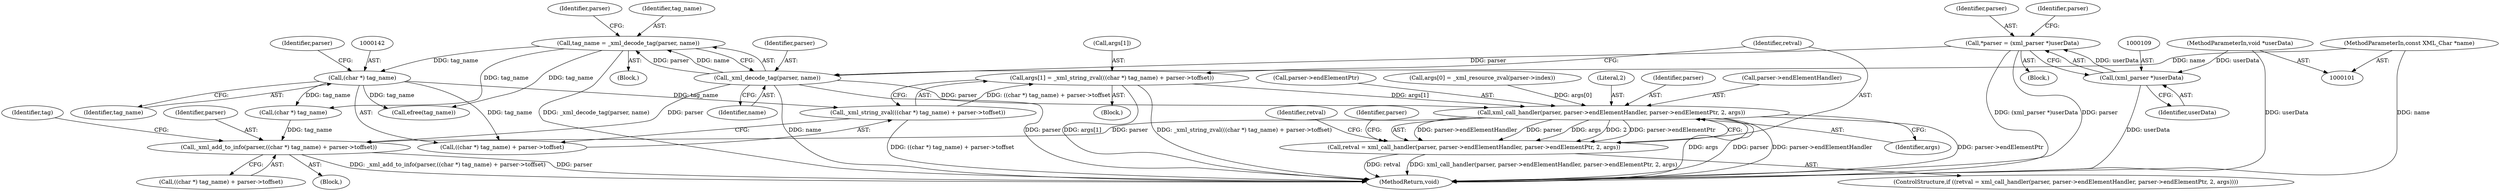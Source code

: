 digraph "0_php_dccda88f27a084bcbbb30198ace12b4e7ae961cc_5@array" {
"1000135" [label="(Call,args[1] = _xml_string_zval(((char *) tag_name) + parser->toffset))"];
"1000139" [label="(Call,_xml_string_zval(((char *) tag_name) + parser->toffset))"];
"1000141" [label="(Call,(char *) tag_name)"];
"1000117" [label="(Call,tag_name = _xml_decode_tag(parser, name))"];
"1000119" [label="(Call,_xml_decode_tag(parser, name))"];
"1000106" [label="(Call,*parser = (xml_parser *)userData)"];
"1000108" [label="(Call,(xml_parser *)userData)"];
"1000102" [label="(MethodParameterIn,void *userData)"];
"1000103" [label="(MethodParameterIn,const XML_Char *name)"];
"1000150" [label="(Call,xml_call_handler(parser, parser->endElementHandler, parser->endElementPtr, 2, args))"];
"1000148" [label="(Call,retval = xml_call_handler(parser, parser->endElementHandler, parser->endElementPtr, 2, args))"];
"1000189" [label="(Call,_xml_add_to_info(parser,((char *) tag_name) + parser->toffset))"];
"1000136" [label="(Call,args[1])"];
"1000147" [label="(ControlStructure,if ((retval = xml_call_handler(parser, parser->endElementHandler, parser->endElementPtr, 2, args))))"];
"1000155" [label="(Call,parser->endElementPtr)"];
"1000120" [label="(Identifier,parser)"];
"1000103" [label="(MethodParameterIn,const XML_Char *name)"];
"1000190" [label="(Identifier,parser)"];
"1000127" [label="(Call,args[0] = _xml_resource_zval(parser->index))"];
"1000191" [label="(Call,((char *) tag_name) + parser->toffset)"];
"1000145" [label="(Identifier,parser)"];
"1000262" [label="(MethodReturn,void)"];
"1000108" [label="(Call,(xml_parser *)userData)"];
"1000158" [label="(Literal,2)"];
"1000149" [label="(Identifier,retval)"];
"1000151" [label="(Identifier,parser)"];
"1000126" [label="(Block,)"];
"1000192" [label="(Call,(char *) tag_name)"];
"1000159" [label="(Identifier,args)"];
"1000148" [label="(Call,retval = xml_call_handler(parser, parser->endElementHandler, parser->endElementPtr, 2, args))"];
"1000143" [label="(Identifier,tag_name)"];
"1000235" [label="(Call,efree(tag_name))"];
"1000102" [label="(MethodParameterIn,void *userData)"];
"1000189" [label="(Call,_xml_add_to_info(parser,((char *) tag_name) + parser->toffset))"];
"1000166" [label="(Identifier,parser)"];
"1000184" [label="(Block,)"];
"1000106" [label="(Call,*parser = (xml_parser *)userData)"];
"1000150" [label="(Call,xml_call_handler(parser, parser->endElementHandler, parser->endElementPtr, 2, args))"];
"1000135" [label="(Call,args[1] = _xml_string_zval(((char *) tag_name) + parser->toffset))"];
"1000139" [label="(Call,_xml_string_zval(((char *) tag_name) + parser->toffset))"];
"1000199" [label="(Identifier,tag)"];
"1000163" [label="(Identifier,retval)"];
"1000119" [label="(Call,_xml_decode_tag(parser, name))"];
"1000124" [label="(Identifier,parser)"];
"1000107" [label="(Identifier,parser)"];
"1000110" [label="(Identifier,userData)"];
"1000113" [label="(Identifier,parser)"];
"1000117" [label="(Call,tag_name = _xml_decode_tag(parser, name))"];
"1000104" [label="(Block,)"];
"1000140" [label="(Call,((char *) tag_name) + parser->toffset)"];
"1000121" [label="(Identifier,name)"];
"1000141" [label="(Call,(char *) tag_name)"];
"1000152" [label="(Call,parser->endElementHandler)"];
"1000114" [label="(Block,)"];
"1000118" [label="(Identifier,tag_name)"];
"1000135" -> "1000126"  [label="AST: "];
"1000135" -> "1000139"  [label="CFG: "];
"1000136" -> "1000135"  [label="AST: "];
"1000139" -> "1000135"  [label="AST: "];
"1000149" -> "1000135"  [label="CFG: "];
"1000135" -> "1000262"  [label="DDG: _xml_string_zval(((char *) tag_name) + parser->toffset)"];
"1000135" -> "1000262"  [label="DDG: args[1]"];
"1000139" -> "1000135"  [label="DDG: ((char *) tag_name) + parser->toffset"];
"1000135" -> "1000150"  [label="DDG: args[1]"];
"1000139" -> "1000140"  [label="CFG: "];
"1000140" -> "1000139"  [label="AST: "];
"1000139" -> "1000262"  [label="DDG: ((char *) tag_name) + parser->toffset"];
"1000141" -> "1000139"  [label="DDG: tag_name"];
"1000141" -> "1000140"  [label="AST: "];
"1000141" -> "1000143"  [label="CFG: "];
"1000142" -> "1000141"  [label="AST: "];
"1000143" -> "1000141"  [label="AST: "];
"1000145" -> "1000141"  [label="CFG: "];
"1000141" -> "1000140"  [label="DDG: tag_name"];
"1000117" -> "1000141"  [label="DDG: tag_name"];
"1000141" -> "1000192"  [label="DDG: tag_name"];
"1000141" -> "1000235"  [label="DDG: tag_name"];
"1000117" -> "1000114"  [label="AST: "];
"1000117" -> "1000119"  [label="CFG: "];
"1000118" -> "1000117"  [label="AST: "];
"1000119" -> "1000117"  [label="AST: "];
"1000124" -> "1000117"  [label="CFG: "];
"1000117" -> "1000262"  [label="DDG: _xml_decode_tag(parser, name)"];
"1000119" -> "1000117"  [label="DDG: parser"];
"1000119" -> "1000117"  [label="DDG: name"];
"1000117" -> "1000192"  [label="DDG: tag_name"];
"1000117" -> "1000235"  [label="DDG: tag_name"];
"1000119" -> "1000121"  [label="CFG: "];
"1000120" -> "1000119"  [label="AST: "];
"1000121" -> "1000119"  [label="AST: "];
"1000119" -> "1000262"  [label="DDG: name"];
"1000119" -> "1000262"  [label="DDG: parser"];
"1000106" -> "1000119"  [label="DDG: parser"];
"1000103" -> "1000119"  [label="DDG: name"];
"1000119" -> "1000150"  [label="DDG: parser"];
"1000119" -> "1000189"  [label="DDG: parser"];
"1000106" -> "1000104"  [label="AST: "];
"1000106" -> "1000108"  [label="CFG: "];
"1000107" -> "1000106"  [label="AST: "];
"1000108" -> "1000106"  [label="AST: "];
"1000113" -> "1000106"  [label="CFG: "];
"1000106" -> "1000262"  [label="DDG: (xml_parser *)userData"];
"1000106" -> "1000262"  [label="DDG: parser"];
"1000108" -> "1000106"  [label="DDG: userData"];
"1000108" -> "1000110"  [label="CFG: "];
"1000109" -> "1000108"  [label="AST: "];
"1000110" -> "1000108"  [label="AST: "];
"1000108" -> "1000262"  [label="DDG: userData"];
"1000102" -> "1000108"  [label="DDG: userData"];
"1000102" -> "1000101"  [label="AST: "];
"1000102" -> "1000262"  [label="DDG: userData"];
"1000103" -> "1000101"  [label="AST: "];
"1000103" -> "1000262"  [label="DDG: name"];
"1000150" -> "1000148"  [label="AST: "];
"1000150" -> "1000159"  [label="CFG: "];
"1000151" -> "1000150"  [label="AST: "];
"1000152" -> "1000150"  [label="AST: "];
"1000155" -> "1000150"  [label="AST: "];
"1000158" -> "1000150"  [label="AST: "];
"1000159" -> "1000150"  [label="AST: "];
"1000148" -> "1000150"  [label="CFG: "];
"1000150" -> "1000262"  [label="DDG: args"];
"1000150" -> "1000262"  [label="DDG: parser"];
"1000150" -> "1000262"  [label="DDG: parser->endElementHandler"];
"1000150" -> "1000262"  [label="DDG: parser->endElementPtr"];
"1000150" -> "1000148"  [label="DDG: parser->endElementHandler"];
"1000150" -> "1000148"  [label="DDG: parser"];
"1000150" -> "1000148"  [label="DDG: args"];
"1000150" -> "1000148"  [label="DDG: 2"];
"1000150" -> "1000148"  [label="DDG: parser->endElementPtr"];
"1000127" -> "1000150"  [label="DDG: args[0]"];
"1000150" -> "1000189"  [label="DDG: parser"];
"1000148" -> "1000147"  [label="AST: "];
"1000149" -> "1000148"  [label="AST: "];
"1000163" -> "1000148"  [label="CFG: "];
"1000166" -> "1000148"  [label="CFG: "];
"1000148" -> "1000262"  [label="DDG: retval"];
"1000148" -> "1000262"  [label="DDG: xml_call_handler(parser, parser->endElementHandler, parser->endElementPtr, 2, args)"];
"1000189" -> "1000184"  [label="AST: "];
"1000189" -> "1000191"  [label="CFG: "];
"1000190" -> "1000189"  [label="AST: "];
"1000191" -> "1000189"  [label="AST: "];
"1000199" -> "1000189"  [label="CFG: "];
"1000189" -> "1000262"  [label="DDG: parser"];
"1000189" -> "1000262"  [label="DDG: _xml_add_to_info(parser,((char *) tag_name) + parser->toffset)"];
"1000192" -> "1000189"  [label="DDG: tag_name"];
}
